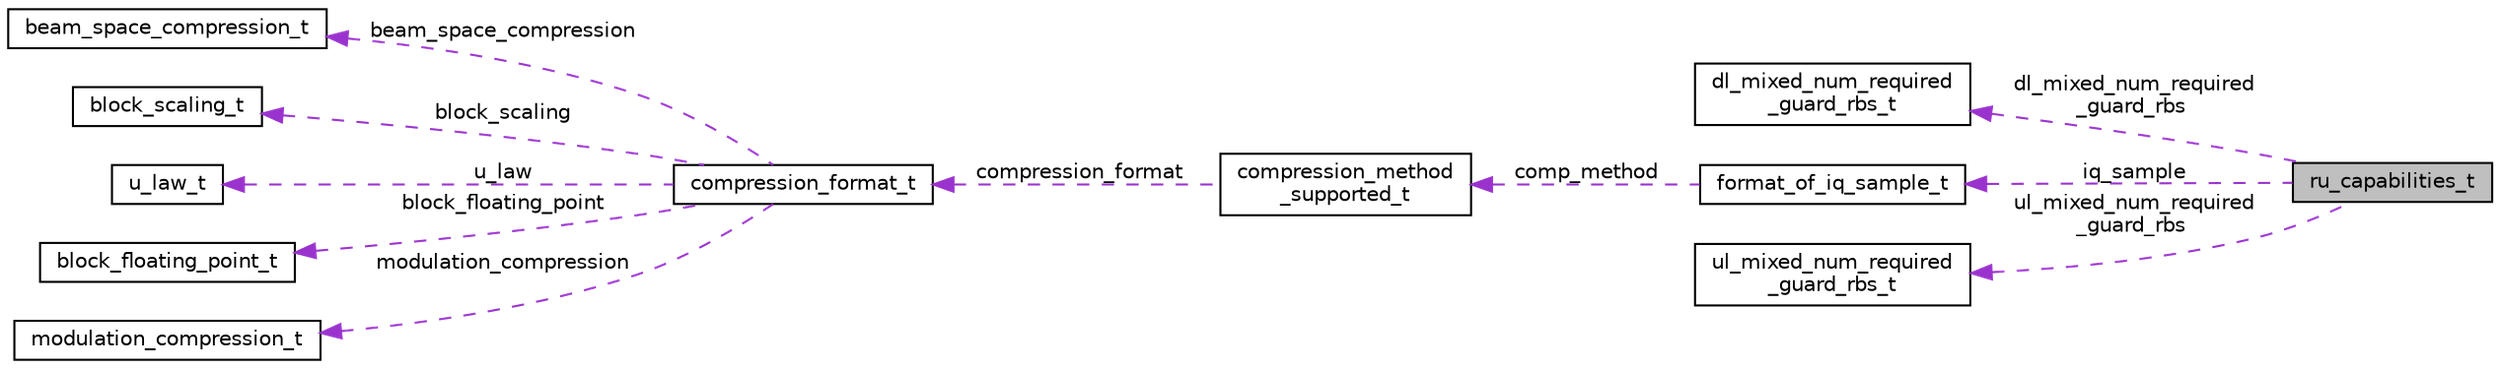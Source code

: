 digraph "ru_capabilities_t"
{
 // LATEX_PDF_SIZE
  bgcolor="transparent";
  edge [fontname="Helvetica",fontsize="10",labelfontname="Helvetica",labelfontsize="10"];
  node [fontname="Helvetica",fontsize="10",shape=record];
  rankdir="LR";
  Node1 [label="ru_capabilities_t",height=0.2,width=0.4,color="black", fillcolor="grey75", style="filled", fontcolor="black",tooltip=" "];
  Node2 -> Node1 [dir="back",color="darkorchid3",fontsize="10",style="dashed",label=" dl_mixed_num_required\l_guard_rbs" ,fontname="Helvetica"];
  Node2 [label="dl_mixed_num_required\l_guard_rbs_t",height=0.2,width=0.4,color="black",URL="$EvenstarModuleCapability_8h.html#structdl__mixed__num__required__guard__rbs__t",tooltip=" "];
  Node3 -> Node1 [dir="back",color="darkorchid3",fontsize="10",style="dashed",label=" iq_sample" ,fontname="Helvetica"];
  Node3 [label="format_of_iq_sample_t",height=0.2,width=0.4,color="black",URL="$EvenstarModuleCapability_8h.html#structformat__of__iq__sample__t",tooltip=" "];
  Node4 -> Node3 [dir="back",color="darkorchid3",fontsize="10",style="dashed",label=" comp_method" ,fontname="Helvetica"];
  Node4 [label="compression_method\l_supported_t",height=0.2,width=0.4,color="black",URL="$EvenstarModuleCapability_8h.html#structcompression__method__supported__t",tooltip=" "];
  Node5 -> Node4 [dir="back",color="darkorchid3",fontsize="10",style="dashed",label=" compression_format" ,fontname="Helvetica"];
  Node5 [label="compression_format_t",height=0.2,width=0.4,color="black",URL="$EvenstarCompression_8h.html#unioncompression__format__t",tooltip=" "];
  Node6 -> Node5 [dir="back",color="darkorchid3",fontsize="10",style="dashed",label=" beam_space_compression" ,fontname="Helvetica"];
  Node6 [label="beam_space_compression_t",height=0.2,width=0.4,color="black",URL="$EvenstarCompression_8h.html#structbeam__space__compression__t",tooltip=" "];
  Node7 -> Node5 [dir="back",color="darkorchid3",fontsize="10",style="dashed",label=" block_scaling" ,fontname="Helvetica"];
  Node7 [label="block_scaling_t",height=0.2,width=0.4,color="black",URL="$EvenstarCompression_8h.html#structblock__scaling__t",tooltip=" "];
  Node8 -> Node5 [dir="back",color="darkorchid3",fontsize="10",style="dashed",label=" u_law" ,fontname="Helvetica"];
  Node8 [label="u_law_t",height=0.2,width=0.4,color="black",URL="$EvenstarCompression_8h.html#structu__law__t",tooltip=" "];
  Node9 -> Node5 [dir="back",color="darkorchid3",fontsize="10",style="dashed",label=" block_floating_point" ,fontname="Helvetica"];
  Node9 [label="block_floating_point_t",height=0.2,width=0.4,color="black",URL="$EvenstarCompression_8h.html#structblock__floating__point__t",tooltip=" "];
  Node10 -> Node5 [dir="back",color="darkorchid3",fontsize="10",style="dashed",label=" modulation_compression" ,fontname="Helvetica"];
  Node10 [label="modulation_compression_t",height=0.2,width=0.4,color="black",URL="$EvenstarCompression_8h.html#structmodulation__compression__t",tooltip=" "];
  Node11 -> Node1 [dir="back",color="darkorchid3",fontsize="10",style="dashed",label=" ul_mixed_num_required\l_guard_rbs" ,fontname="Helvetica"];
  Node11 [label="ul_mixed_num_required\l_guard_rbs_t",height=0.2,width=0.4,color="black",URL="$EvenstarModuleCapability_8h.html#structul__mixed__num__required__guard__rbs__t",tooltip=" "];
}
